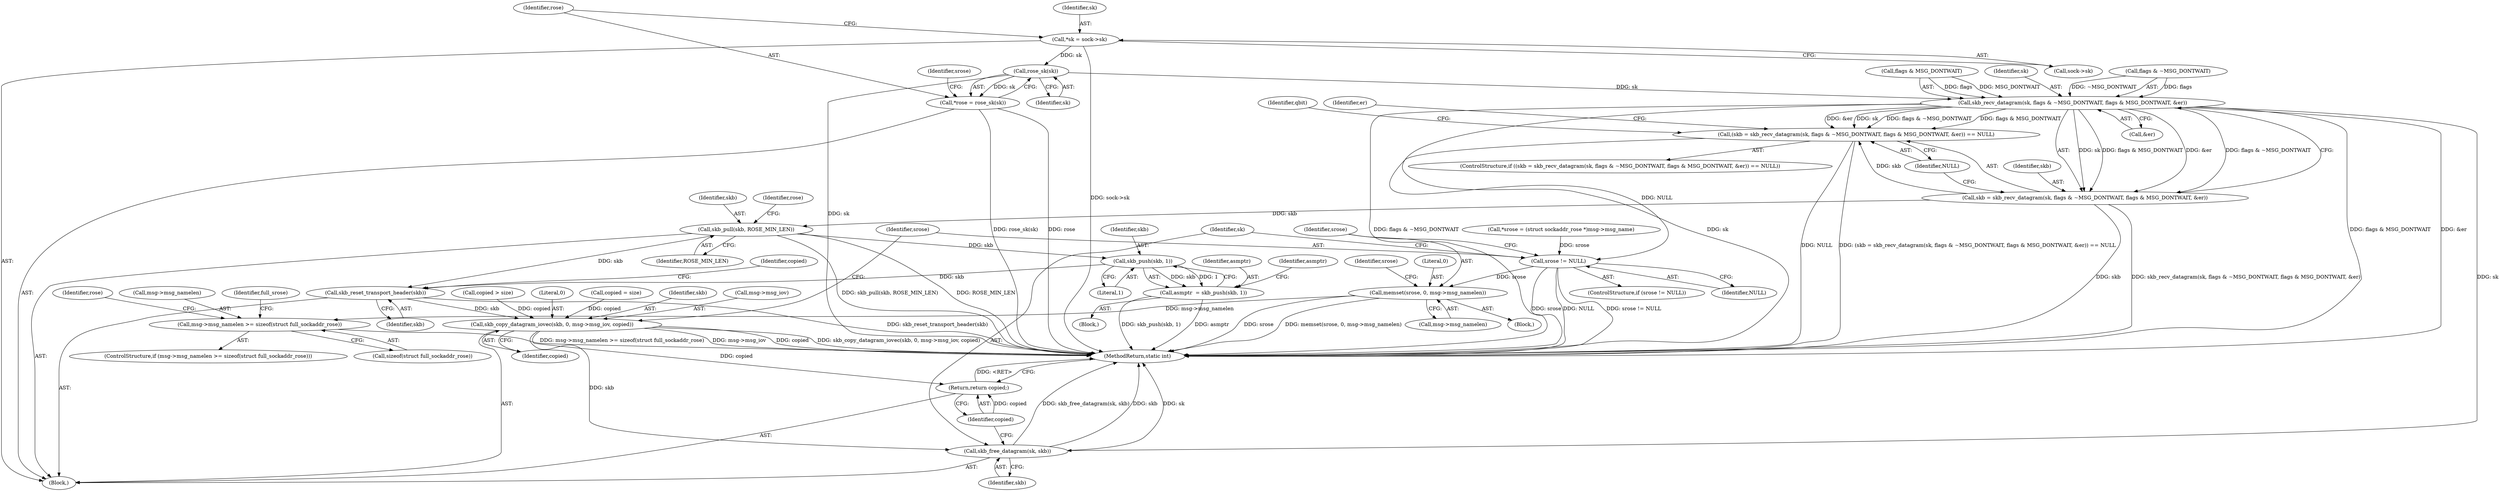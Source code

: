 digraph "1_linux_f3d3342602f8bcbf37d7c46641cb9bca7618eb1c_28@pointer" {
"1000118" [label="(Call,rose_sk(sk))"];
"1000110" [label="(Call,*sk = sock->sk)"];
"1000116" [label="(Call,*rose = rose_sk(sk))"];
"1000147" [label="(Call,skb_recv_datagram(sk, flags & ~MSG_DONTWAIT, flags & MSG_DONTWAIT, &er))"];
"1000144" [label="(Call,(skb = skb_recv_datagram(sk, flags & ~MSG_DONTWAIT, flags & MSG_DONTWAIT, &er)) == NULL)"];
"1000216" [label="(Call,srose != NULL)"];
"1000220" [label="(Call,memset(srose, 0, msg->msg_namelen))"];
"1000253" [label="(Call,msg->msg_namelen >= sizeof(struct full_sockaddr_rose))"];
"1000145" [label="(Call,skb = skb_recv_datagram(sk, flags & ~MSG_DONTWAIT, flags & MSG_DONTWAIT, &er))"];
"1000171" [label="(Call,skb_pull(skb, ROSE_MIN_LEN))"];
"1000181" [label="(Call,skb_push(skb, 1))"];
"1000179" [label="(Call,asmptr  = skb_push(skb, 1))"];
"1000188" [label="(Call,skb_reset_transport_header(skb))"];
"1000208" [label="(Call,skb_copy_datagram_iovec(skb, 0, msg->msg_iov, copied))"];
"1000325" [label="(Call,skb_free_datagram(sk, skb))"];
"1000328" [label="(Return,return copied;)"];
"1000327" [label="(Identifier,skb)"];
"1000157" [label="(Identifier,NULL)"];
"1000228" [label="(Identifier,srose)"];
"1000180" [label="(Identifier,asmptr)"];
"1000117" [label="(Identifier,rose)"];
"1000119" [label="(Identifier,sk)"];
"1000183" [label="(Literal,1)"];
"1000200" [label="(Call,copied = size)"];
"1000330" [label="(MethodReturn,static int)"];
"1000110" [label="(Call,*sk = sock->sk)"];
"1000108" [label="(Block,)"];
"1000155" [label="(Call,&er)"];
"1000118" [label="(Call,rose_sk(sk))"];
"1000173" [label="(Identifier,ROSE_MIN_LEN)"];
"1000186" [label="(Identifier,asmptr)"];
"1000325" [label="(Call,skb_free_datagram(sk, skb))"];
"1000161" [label="(Identifier,qbit)"];
"1000253" [label="(Call,msg->msg_namelen >= sizeof(struct full_sockaddr_rose))"];
"1000176" [label="(Identifier,rose)"];
"1000301" [label="(Identifier,rose)"];
"1000223" [label="(Call,msg->msg_namelen)"];
"1000216" [label="(Call,srose != NULL)"];
"1000257" [label="(Call,sizeof(struct full_sockaddr_rose))"];
"1000219" [label="(Block,)"];
"1000254" [label="(Call,msg->msg_namelen)"];
"1000147" [label="(Call,skb_recv_datagram(sk, flags & ~MSG_DONTWAIT, flags & MSG_DONTWAIT, &er))"];
"1000111" [label="(Identifier,sk)"];
"1000209" [label="(Identifier,skb)"];
"1000112" [label="(Call,sock->sk)"];
"1000222" [label="(Literal,0)"];
"1000252" [label="(ControlStructure,if (msg->msg_namelen >= sizeof(struct full_sockaddr_rose)))"];
"1000221" [label="(Identifier,srose)"];
"1000211" [label="(Call,msg->msg_iov)"];
"1000145" [label="(Call,skb = skb_recv_datagram(sk, flags & ~MSG_DONTWAIT, flags & MSG_DONTWAIT, &er))"];
"1000149" [label="(Call,flags & ~MSG_DONTWAIT)"];
"1000220" [label="(Call,memset(srose, 0, msg->msg_namelen))"];
"1000122" [label="(Identifier,srose)"];
"1000189" [label="(Identifier,skb)"];
"1000152" [label="(Call,flags & MSG_DONTWAIT)"];
"1000326" [label="(Identifier,sk)"];
"1000196" [label="(Call,copied > size)"];
"1000178" [label="(Block,)"];
"1000329" [label="(Identifier,copied)"];
"1000116" [label="(Call,*rose = rose_sk(sk))"];
"1000214" [label="(Identifier,copied)"];
"1000210" [label="(Literal,0)"];
"1000328" [label="(Return,return copied;)"];
"1000217" [label="(Identifier,srose)"];
"1000148" [label="(Identifier,sk)"];
"1000191" [label="(Identifier,copied)"];
"1000146" [label="(Identifier,skb)"];
"1000171" [label="(Call,skb_pull(skb, ROSE_MIN_LEN))"];
"1000188" [label="(Call,skb_reset_transport_header(skb))"];
"1000159" [label="(Identifier,er)"];
"1000143" [label="(ControlStructure,if ((skb = skb_recv_datagram(sk, flags & ~MSG_DONTWAIT, flags & MSG_DONTWAIT, &er)) == NULL))"];
"1000181" [label="(Call,skb_push(skb, 1))"];
"1000121" [label="(Call,*srose = (struct sockaddr_rose *)msg->msg_name)"];
"1000218" [label="(Identifier,NULL)"];
"1000208" [label="(Call,skb_copy_datagram_iovec(skb, 0, msg->msg_iov, copied))"];
"1000182" [label="(Identifier,skb)"];
"1000179" [label="(Call,asmptr  = skb_push(skb, 1))"];
"1000262" [label="(Identifier,full_srose)"];
"1000172" [label="(Identifier,skb)"];
"1000215" [label="(ControlStructure,if (srose != NULL))"];
"1000144" [label="(Call,(skb = skb_recv_datagram(sk, flags & ~MSG_DONTWAIT, flags & MSG_DONTWAIT, &er)) == NULL)"];
"1000118" -> "1000116"  [label="AST: "];
"1000118" -> "1000119"  [label="CFG: "];
"1000119" -> "1000118"  [label="AST: "];
"1000116" -> "1000118"  [label="CFG: "];
"1000118" -> "1000330"  [label="DDG: sk"];
"1000118" -> "1000116"  [label="DDG: sk"];
"1000110" -> "1000118"  [label="DDG: sk"];
"1000118" -> "1000147"  [label="DDG: sk"];
"1000110" -> "1000108"  [label="AST: "];
"1000110" -> "1000112"  [label="CFG: "];
"1000111" -> "1000110"  [label="AST: "];
"1000112" -> "1000110"  [label="AST: "];
"1000117" -> "1000110"  [label="CFG: "];
"1000110" -> "1000330"  [label="DDG: sock->sk"];
"1000116" -> "1000108"  [label="AST: "];
"1000117" -> "1000116"  [label="AST: "];
"1000122" -> "1000116"  [label="CFG: "];
"1000116" -> "1000330"  [label="DDG: rose"];
"1000116" -> "1000330"  [label="DDG: rose_sk(sk)"];
"1000147" -> "1000145"  [label="AST: "];
"1000147" -> "1000155"  [label="CFG: "];
"1000148" -> "1000147"  [label="AST: "];
"1000149" -> "1000147"  [label="AST: "];
"1000152" -> "1000147"  [label="AST: "];
"1000155" -> "1000147"  [label="AST: "];
"1000145" -> "1000147"  [label="CFG: "];
"1000147" -> "1000330"  [label="DDG: flags & MSG_DONTWAIT"];
"1000147" -> "1000330"  [label="DDG: &er"];
"1000147" -> "1000330"  [label="DDG: flags & ~MSG_DONTWAIT"];
"1000147" -> "1000330"  [label="DDG: sk"];
"1000147" -> "1000144"  [label="DDG: sk"];
"1000147" -> "1000144"  [label="DDG: flags & ~MSG_DONTWAIT"];
"1000147" -> "1000144"  [label="DDG: flags & MSG_DONTWAIT"];
"1000147" -> "1000144"  [label="DDG: &er"];
"1000147" -> "1000145"  [label="DDG: sk"];
"1000147" -> "1000145"  [label="DDG: flags & ~MSG_DONTWAIT"];
"1000147" -> "1000145"  [label="DDG: flags & MSG_DONTWAIT"];
"1000147" -> "1000145"  [label="DDG: &er"];
"1000149" -> "1000147"  [label="DDG: flags"];
"1000149" -> "1000147"  [label="DDG: ~MSG_DONTWAIT"];
"1000152" -> "1000147"  [label="DDG: flags"];
"1000152" -> "1000147"  [label="DDG: MSG_DONTWAIT"];
"1000147" -> "1000325"  [label="DDG: sk"];
"1000144" -> "1000143"  [label="AST: "];
"1000144" -> "1000157"  [label="CFG: "];
"1000145" -> "1000144"  [label="AST: "];
"1000157" -> "1000144"  [label="AST: "];
"1000159" -> "1000144"  [label="CFG: "];
"1000161" -> "1000144"  [label="CFG: "];
"1000144" -> "1000330"  [label="DDG: NULL"];
"1000144" -> "1000330"  [label="DDG: (skb = skb_recv_datagram(sk, flags & ~MSG_DONTWAIT, flags & MSG_DONTWAIT, &er)) == NULL"];
"1000145" -> "1000144"  [label="DDG: skb"];
"1000144" -> "1000216"  [label="DDG: NULL"];
"1000216" -> "1000215"  [label="AST: "];
"1000216" -> "1000218"  [label="CFG: "];
"1000217" -> "1000216"  [label="AST: "];
"1000218" -> "1000216"  [label="AST: "];
"1000221" -> "1000216"  [label="CFG: "];
"1000326" -> "1000216"  [label="CFG: "];
"1000216" -> "1000330"  [label="DDG: srose != NULL"];
"1000216" -> "1000330"  [label="DDG: srose"];
"1000216" -> "1000330"  [label="DDG: NULL"];
"1000121" -> "1000216"  [label="DDG: srose"];
"1000216" -> "1000220"  [label="DDG: srose"];
"1000220" -> "1000219"  [label="AST: "];
"1000220" -> "1000223"  [label="CFG: "];
"1000221" -> "1000220"  [label="AST: "];
"1000222" -> "1000220"  [label="AST: "];
"1000223" -> "1000220"  [label="AST: "];
"1000228" -> "1000220"  [label="CFG: "];
"1000220" -> "1000330"  [label="DDG: srose"];
"1000220" -> "1000330"  [label="DDG: memset(srose, 0, msg->msg_namelen)"];
"1000220" -> "1000253"  [label="DDG: msg->msg_namelen"];
"1000253" -> "1000252"  [label="AST: "];
"1000253" -> "1000257"  [label="CFG: "];
"1000254" -> "1000253"  [label="AST: "];
"1000257" -> "1000253"  [label="AST: "];
"1000262" -> "1000253"  [label="CFG: "];
"1000301" -> "1000253"  [label="CFG: "];
"1000253" -> "1000330"  [label="DDG: msg->msg_namelen >= sizeof(struct full_sockaddr_rose)"];
"1000146" -> "1000145"  [label="AST: "];
"1000157" -> "1000145"  [label="CFG: "];
"1000145" -> "1000330"  [label="DDG: skb"];
"1000145" -> "1000330"  [label="DDG: skb_recv_datagram(sk, flags & ~MSG_DONTWAIT, flags & MSG_DONTWAIT, &er)"];
"1000145" -> "1000171"  [label="DDG: skb"];
"1000171" -> "1000108"  [label="AST: "];
"1000171" -> "1000173"  [label="CFG: "];
"1000172" -> "1000171"  [label="AST: "];
"1000173" -> "1000171"  [label="AST: "];
"1000176" -> "1000171"  [label="CFG: "];
"1000171" -> "1000330"  [label="DDG: ROSE_MIN_LEN"];
"1000171" -> "1000330"  [label="DDG: skb_pull(skb, ROSE_MIN_LEN)"];
"1000171" -> "1000181"  [label="DDG: skb"];
"1000171" -> "1000188"  [label="DDG: skb"];
"1000181" -> "1000179"  [label="AST: "];
"1000181" -> "1000183"  [label="CFG: "];
"1000182" -> "1000181"  [label="AST: "];
"1000183" -> "1000181"  [label="AST: "];
"1000179" -> "1000181"  [label="CFG: "];
"1000181" -> "1000179"  [label="DDG: skb"];
"1000181" -> "1000179"  [label="DDG: 1"];
"1000181" -> "1000188"  [label="DDG: skb"];
"1000179" -> "1000178"  [label="AST: "];
"1000180" -> "1000179"  [label="AST: "];
"1000186" -> "1000179"  [label="CFG: "];
"1000179" -> "1000330"  [label="DDG: skb_push(skb, 1)"];
"1000179" -> "1000330"  [label="DDG: asmptr"];
"1000188" -> "1000108"  [label="AST: "];
"1000188" -> "1000189"  [label="CFG: "];
"1000189" -> "1000188"  [label="AST: "];
"1000191" -> "1000188"  [label="CFG: "];
"1000188" -> "1000330"  [label="DDG: skb_reset_transport_header(skb)"];
"1000188" -> "1000208"  [label="DDG: skb"];
"1000208" -> "1000108"  [label="AST: "];
"1000208" -> "1000214"  [label="CFG: "];
"1000209" -> "1000208"  [label="AST: "];
"1000210" -> "1000208"  [label="AST: "];
"1000211" -> "1000208"  [label="AST: "];
"1000214" -> "1000208"  [label="AST: "];
"1000217" -> "1000208"  [label="CFG: "];
"1000208" -> "1000330"  [label="DDG: copied"];
"1000208" -> "1000330"  [label="DDG: skb_copy_datagram_iovec(skb, 0, msg->msg_iov, copied)"];
"1000208" -> "1000330"  [label="DDG: msg->msg_iov"];
"1000200" -> "1000208"  [label="DDG: copied"];
"1000196" -> "1000208"  [label="DDG: copied"];
"1000208" -> "1000325"  [label="DDG: skb"];
"1000208" -> "1000328"  [label="DDG: copied"];
"1000325" -> "1000108"  [label="AST: "];
"1000325" -> "1000327"  [label="CFG: "];
"1000326" -> "1000325"  [label="AST: "];
"1000327" -> "1000325"  [label="AST: "];
"1000329" -> "1000325"  [label="CFG: "];
"1000325" -> "1000330"  [label="DDG: sk"];
"1000325" -> "1000330"  [label="DDG: skb_free_datagram(sk, skb)"];
"1000325" -> "1000330"  [label="DDG: skb"];
"1000328" -> "1000108"  [label="AST: "];
"1000328" -> "1000329"  [label="CFG: "];
"1000329" -> "1000328"  [label="AST: "];
"1000330" -> "1000328"  [label="CFG: "];
"1000328" -> "1000330"  [label="DDG: <RET>"];
"1000329" -> "1000328"  [label="DDG: copied"];
}
